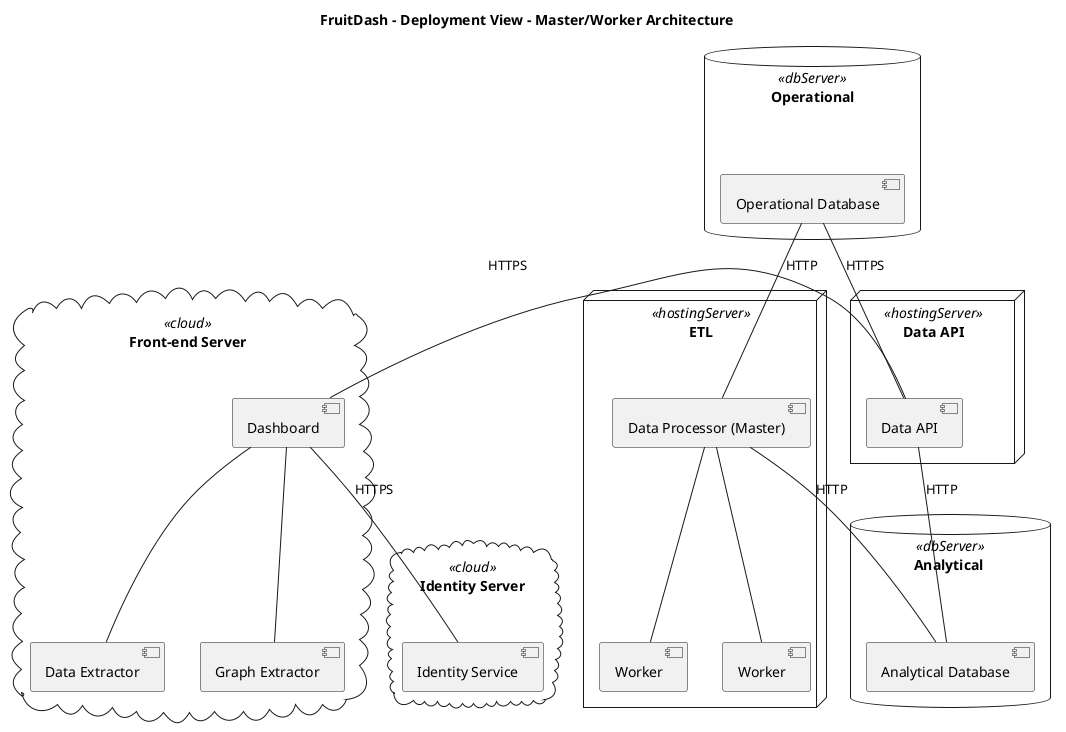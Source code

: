 @startuml
title FruitDash - Deployment View - Master/Worker Architecture

cloud "Front-end Server" as appcloud <<cloud>> {
 [Dashboard] as DASH
 [Data Extractor] as DE
 [Graph Extractor] as GE
}
cloud "Identity Server" as identitycloud <<cloud>> {
 [Identity Service] as IS
}

database "Analytical " as analyticaldb <<dbServer>>  {
 [Analytical Database] as ADB
}
database "Operational" as operationaldb <<dbServer>> {
 [Operational Database] as ODB
}

node "ETL" as transformer <<hostingServer>> {
    [Data Processor (Master)] as T
    [Worker] as W1
    [Worker] as W2
}
node "Data API" as dataapi <<hostingServer>> {
    [Data API] as API
}

' Identity
' API -- IS: HTTPS
DASH -- IS: HTTPS

' Dashboard interactions
DASH -- DE
DASH -- GE
DASH - API: HTTPS
' DASH - ADB: HTTPS

' Data Transformer
T -- W1
T -- W2

ODB -- T: HTTP
T -- ADB: HTTP
ODB -- API: HTTPS

' Data sourcing
API -- ADB: HTTP


@enduml
